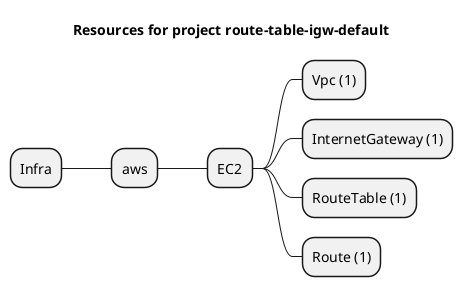 @startmindmap
title Resources for project route-table-igw-default
skinparam monochrome true
+ Infra
++ aws
+++ EC2
++++ Vpc (1)
++++ InternetGateway (1)
++++ RouteTable (1)
++++ Route (1)
@endmindmap